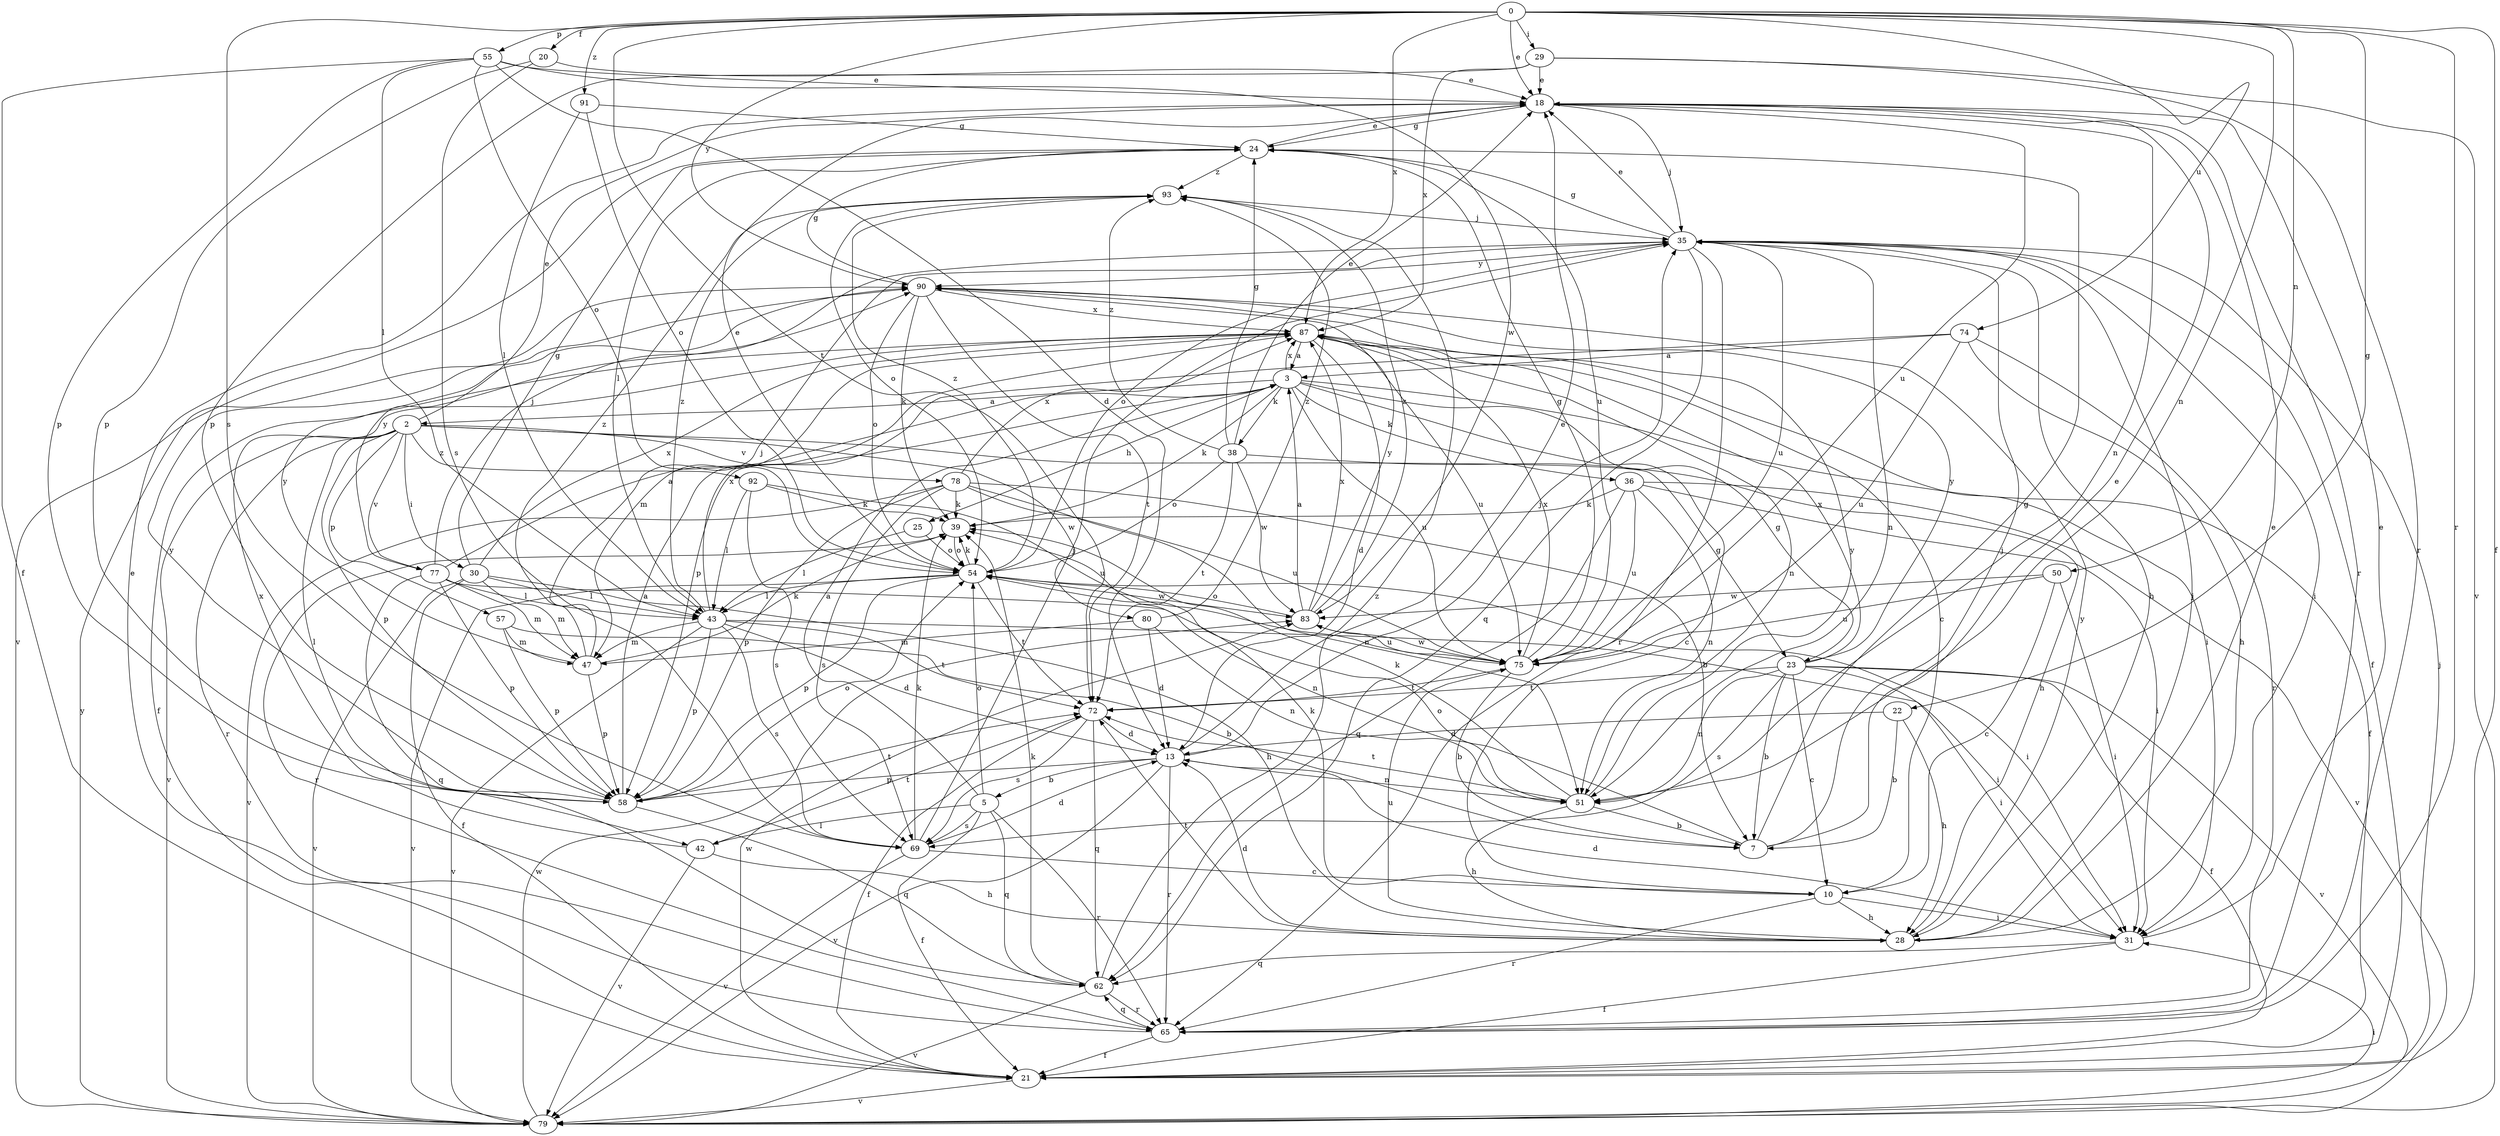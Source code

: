 strict digraph  {
0;
2;
3;
5;
7;
10;
13;
18;
20;
21;
22;
23;
24;
25;
28;
29;
30;
31;
35;
36;
38;
39;
42;
43;
47;
50;
51;
54;
55;
57;
58;
62;
65;
69;
72;
74;
75;
77;
78;
79;
80;
83;
87;
90;
91;
92;
93;
0 -> 18  [label=e];
0 -> 20  [label=f];
0 -> 21  [label=f];
0 -> 22  [label=g];
0 -> 29  [label=i];
0 -> 50  [label=n];
0 -> 51  [label=n];
0 -> 55  [label=p];
0 -> 65  [label=r];
0 -> 69  [label=s];
0 -> 72  [label=t];
0 -> 74  [label=u];
0 -> 87  [label=x];
0 -> 90  [label=y];
0 -> 91  [label=z];
2 -> 18  [label=e];
2 -> 23  [label=g];
2 -> 30  [label=i];
2 -> 42  [label=l];
2 -> 57  [label=p];
2 -> 58  [label=p];
2 -> 65  [label=r];
2 -> 77  [label=v];
2 -> 78  [label=v];
2 -> 79  [label=v];
2 -> 80  [label=w];
2 -> 92  [label=z];
3 -> 2  [label=a];
3 -> 10  [label=c];
3 -> 21  [label=f];
3 -> 23  [label=g];
3 -> 25  [label=h];
3 -> 36  [label=k];
3 -> 38  [label=k];
3 -> 39  [label=k];
3 -> 75  [label=u];
3 -> 87  [label=x];
5 -> 3  [label=a];
5 -> 21  [label=f];
5 -> 42  [label=l];
5 -> 54  [label=o];
5 -> 62  [label=q];
5 -> 65  [label=r];
5 -> 69  [label=s];
7 -> 18  [label=e];
7 -> 24  [label=g];
7 -> 35  [label=j];
7 -> 54  [label=o];
10 -> 28  [label=h];
10 -> 31  [label=i];
10 -> 39  [label=k];
10 -> 65  [label=r];
13 -> 5  [label=b];
13 -> 18  [label=e];
13 -> 35  [label=j];
13 -> 51  [label=n];
13 -> 58  [label=p];
13 -> 65  [label=r];
13 -> 79  [label=v];
18 -> 24  [label=g];
18 -> 35  [label=j];
18 -> 51  [label=n];
18 -> 65  [label=r];
18 -> 75  [label=u];
20 -> 18  [label=e];
20 -> 58  [label=p];
20 -> 69  [label=s];
21 -> 35  [label=j];
21 -> 79  [label=v];
21 -> 83  [label=w];
22 -> 7  [label=b];
22 -> 13  [label=d];
22 -> 28  [label=h];
23 -> 7  [label=b];
23 -> 10  [label=c];
23 -> 21  [label=f];
23 -> 31  [label=i];
23 -> 51  [label=n];
23 -> 69  [label=s];
23 -> 72  [label=t];
23 -> 79  [label=v];
23 -> 87  [label=x];
23 -> 90  [label=y];
24 -> 18  [label=e];
24 -> 43  [label=l];
24 -> 75  [label=u];
24 -> 79  [label=v];
24 -> 93  [label=z];
25 -> 43  [label=l];
25 -> 54  [label=o];
28 -> 13  [label=d];
28 -> 18  [label=e];
28 -> 35  [label=j];
28 -> 72  [label=t];
28 -> 75  [label=u];
28 -> 90  [label=y];
29 -> 18  [label=e];
29 -> 58  [label=p];
29 -> 65  [label=r];
29 -> 79  [label=v];
29 -> 87  [label=x];
30 -> 21  [label=f];
30 -> 24  [label=g];
30 -> 28  [label=h];
30 -> 43  [label=l];
30 -> 47  [label=m];
30 -> 79  [label=v];
30 -> 87  [label=x];
31 -> 13  [label=d];
31 -> 18  [label=e];
31 -> 21  [label=f];
31 -> 62  [label=q];
35 -> 18  [label=e];
35 -> 21  [label=f];
35 -> 24  [label=g];
35 -> 28  [label=h];
35 -> 31  [label=i];
35 -> 51  [label=n];
35 -> 54  [label=o];
35 -> 62  [label=q];
35 -> 65  [label=r];
35 -> 75  [label=u];
35 -> 90  [label=y];
36 -> 31  [label=i];
36 -> 39  [label=k];
36 -> 51  [label=n];
36 -> 62  [label=q];
36 -> 75  [label=u];
36 -> 79  [label=v];
38 -> 18  [label=e];
38 -> 24  [label=g];
38 -> 28  [label=h];
38 -> 54  [label=o];
38 -> 72  [label=t];
38 -> 83  [label=w];
38 -> 93  [label=z];
39 -> 54  [label=o];
39 -> 65  [label=r];
42 -> 28  [label=h];
42 -> 72  [label=t];
42 -> 79  [label=v];
42 -> 87  [label=x];
43 -> 13  [label=d];
43 -> 31  [label=i];
43 -> 47  [label=m];
43 -> 58  [label=p];
43 -> 69  [label=s];
43 -> 72  [label=t];
43 -> 79  [label=v];
43 -> 87  [label=x];
43 -> 93  [label=z];
47 -> 35  [label=j];
47 -> 39  [label=k];
47 -> 58  [label=p];
47 -> 90  [label=y];
47 -> 93  [label=z];
50 -> 10  [label=c];
50 -> 31  [label=i];
50 -> 75  [label=u];
50 -> 83  [label=w];
51 -> 7  [label=b];
51 -> 28  [label=h];
51 -> 39  [label=k];
51 -> 72  [label=t];
51 -> 90  [label=y];
54 -> 18  [label=e];
54 -> 31  [label=i];
54 -> 39  [label=k];
54 -> 43  [label=l];
54 -> 58  [label=p];
54 -> 72  [label=t];
54 -> 79  [label=v];
54 -> 83  [label=w];
54 -> 93  [label=z];
55 -> 13  [label=d];
55 -> 18  [label=e];
55 -> 21  [label=f];
55 -> 43  [label=l];
55 -> 54  [label=o];
55 -> 58  [label=p];
55 -> 83  [label=w];
57 -> 7  [label=b];
57 -> 47  [label=m];
57 -> 58  [label=p];
58 -> 3  [label=a];
58 -> 54  [label=o];
58 -> 62  [label=q];
58 -> 72  [label=t];
58 -> 90  [label=y];
62 -> 39  [label=k];
62 -> 65  [label=r];
62 -> 79  [label=v];
62 -> 93  [label=z];
65 -> 18  [label=e];
65 -> 21  [label=f];
65 -> 62  [label=q];
69 -> 10  [label=c];
69 -> 13  [label=d];
69 -> 35  [label=j];
69 -> 39  [label=k];
69 -> 79  [label=v];
72 -> 13  [label=d];
72 -> 21  [label=f];
72 -> 62  [label=q];
72 -> 69  [label=s];
74 -> 3  [label=a];
74 -> 28  [label=h];
74 -> 58  [label=p];
74 -> 65  [label=r];
74 -> 75  [label=u];
75 -> 7  [label=b];
75 -> 24  [label=g];
75 -> 72  [label=t];
75 -> 83  [label=w];
75 -> 87  [label=x];
77 -> 3  [label=a];
77 -> 35  [label=j];
77 -> 43  [label=l];
77 -> 47  [label=m];
77 -> 51  [label=n];
77 -> 58  [label=p];
77 -> 62  [label=q];
77 -> 90  [label=y];
78 -> 7  [label=b];
78 -> 39  [label=k];
78 -> 51  [label=n];
78 -> 58  [label=p];
78 -> 69  [label=s];
78 -> 75  [label=u];
78 -> 79  [label=v];
78 -> 87  [label=x];
79 -> 31  [label=i];
79 -> 83  [label=w];
79 -> 90  [label=y];
80 -> 13  [label=d];
80 -> 47  [label=m];
80 -> 51  [label=n];
80 -> 93  [label=z];
83 -> 3  [label=a];
83 -> 54  [label=o];
83 -> 75  [label=u];
83 -> 87  [label=x];
83 -> 90  [label=y];
83 -> 93  [label=z];
87 -> 3  [label=a];
87 -> 10  [label=c];
87 -> 13  [label=d];
87 -> 21  [label=f];
87 -> 31  [label=i];
87 -> 47  [label=m];
87 -> 51  [label=n];
87 -> 75  [label=u];
90 -> 24  [label=g];
90 -> 39  [label=k];
90 -> 54  [label=o];
90 -> 72  [label=t];
90 -> 87  [label=x];
91 -> 24  [label=g];
91 -> 43  [label=l];
91 -> 54  [label=o];
92 -> 39  [label=k];
92 -> 43  [label=l];
92 -> 69  [label=s];
92 -> 75  [label=u];
93 -> 35  [label=j];
93 -> 54  [label=o];
}
